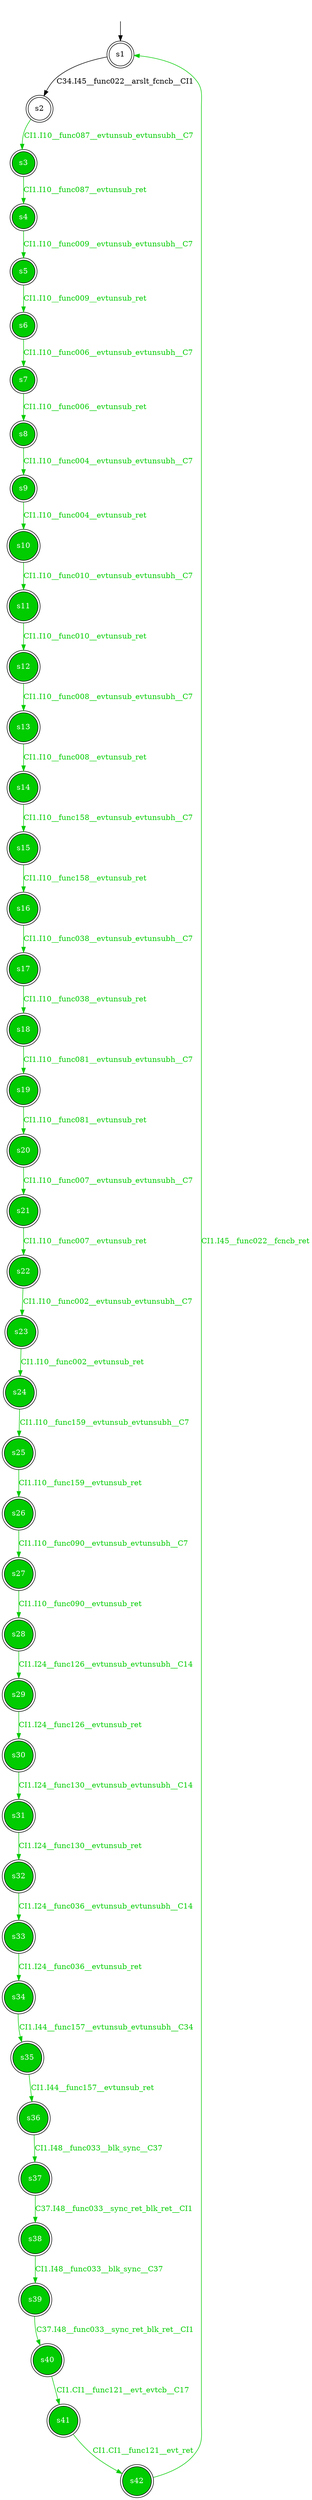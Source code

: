 digraph diffautomaton {
	1 [label=<s1> shape="doublecircle"];
	2 [label=<s2> shape="doublecircle"];
	3 [label=<s3> shape="doublecircle" fillcolor="#00cc00" fontcolor="#ffffff" style="filled"];
	4 [label=<s4> shape="doublecircle" fillcolor="#00cc00" fontcolor="#ffffff" style="filled"];
	5 [label=<s5> shape="doublecircle" fillcolor="#00cc00" fontcolor="#ffffff" style="filled"];
	6 [label=<s6> shape="doublecircle" fillcolor="#00cc00" fontcolor="#ffffff" style="filled"];
	7 [label=<s7> shape="doublecircle" fillcolor="#00cc00" fontcolor="#ffffff" style="filled"];
	8 [label=<s8> shape="doublecircle" fillcolor="#00cc00" fontcolor="#ffffff" style="filled"];
	9 [label=<s9> shape="doublecircle" fillcolor="#00cc00" fontcolor="#ffffff" style="filled"];
	10 [label=<s10> shape="doublecircle" fillcolor="#00cc00" fontcolor="#ffffff" style="filled"];
	11 [label=<s11> shape="doublecircle" fillcolor="#00cc00" fontcolor="#ffffff" style="filled"];
	12 [label=<s12> shape="doublecircle" fillcolor="#00cc00" fontcolor="#ffffff" style="filled"];
	13 [label=<s13> shape="doublecircle" fillcolor="#00cc00" fontcolor="#ffffff" style="filled"];
	14 [label=<s14> shape="doublecircle" fillcolor="#00cc00" fontcolor="#ffffff" style="filled"];
	15 [label=<s15> shape="doublecircle" fillcolor="#00cc00" fontcolor="#ffffff" style="filled"];
	16 [label=<s16> shape="doublecircle" fillcolor="#00cc00" fontcolor="#ffffff" style="filled"];
	17 [label=<s17> shape="doublecircle" fillcolor="#00cc00" fontcolor="#ffffff" style="filled"];
	18 [label=<s18> shape="doublecircle" fillcolor="#00cc00" fontcolor="#ffffff" style="filled"];
	19 [label=<s19> shape="doublecircle" fillcolor="#00cc00" fontcolor="#ffffff" style="filled"];
	20 [label=<s20> shape="doublecircle" fillcolor="#00cc00" fontcolor="#ffffff" style="filled"];
	21 [label=<s21> shape="doublecircle" fillcolor="#00cc00" fontcolor="#ffffff" style="filled"];
	22 [label=<s22> shape="doublecircle" fillcolor="#00cc00" fontcolor="#ffffff" style="filled"];
	23 [label=<s23> shape="doublecircle" fillcolor="#00cc00" fontcolor="#ffffff" style="filled"];
	24 [label=<s24> shape="doublecircle" fillcolor="#00cc00" fontcolor="#ffffff" style="filled"];
	25 [label=<s25> shape="doublecircle" fillcolor="#00cc00" fontcolor="#ffffff" style="filled"];
	26 [label=<s26> shape="doublecircle" fillcolor="#00cc00" fontcolor="#ffffff" style="filled"];
	27 [label=<s27> shape="doublecircle" fillcolor="#00cc00" fontcolor="#ffffff" style="filled"];
	28 [label=<s28> shape="doublecircle" fillcolor="#00cc00" fontcolor="#ffffff" style="filled"];
	29 [label=<s29> shape="doublecircle" fillcolor="#00cc00" fontcolor="#ffffff" style="filled"];
	30 [label=<s30> shape="doublecircle" fillcolor="#00cc00" fontcolor="#ffffff" style="filled"];
	31 [label=<s31> shape="doublecircle" fillcolor="#00cc00" fontcolor="#ffffff" style="filled"];
	32 [label=<s32> shape="doublecircle" fillcolor="#00cc00" fontcolor="#ffffff" style="filled"];
	33 [label=<s33> shape="doublecircle" fillcolor="#00cc00" fontcolor="#ffffff" style="filled"];
	34 [label=<s34> shape="doublecircle" fillcolor="#00cc00" fontcolor="#ffffff" style="filled"];
	35 [label=<s35> shape="doublecircle" fillcolor="#00cc00" fontcolor="#ffffff" style="filled"];
	36 [label=<s36> shape="doublecircle" fillcolor="#00cc00" fontcolor="#ffffff" style="filled"];
	37 [label=<s37> shape="doublecircle" fillcolor="#00cc00" fontcolor="#ffffff" style="filled"];
	38 [label=<s38> shape="doublecircle" fillcolor="#00cc00" fontcolor="#ffffff" style="filled"];
	39 [label=<s39> shape="doublecircle" fillcolor="#00cc00" fontcolor="#ffffff" style="filled"];
	40 [label=<s40> shape="doublecircle" fillcolor="#00cc00" fontcolor="#ffffff" style="filled"];
	41 [label=<s41> shape="doublecircle" fillcolor="#00cc00" fontcolor="#ffffff" style="filled"];
	42 [label=<s42> shape="doublecircle" fillcolor="#00cc00" fontcolor="#ffffff" style="filled"];
	__init1 [label=<> shape="none"];
	__init1 -> 1;
	1 -> 2 [label=<<font color="#000000">C34.I45__func022__arslt_fcncb__CI1</font>> id="1-0-2"];
	2 -> 3 [label=<<font color="#00cc00">CI1.I10__func087__evtunsub_evtunsubh__C7</font>> color="#00cc00" id="2-0-3"];
	3 -> 4 [label=<<font color="#00cc00">CI1.I10__func087__evtunsub_ret</font>> color="#00cc00" id="3-0-4"];
	4 -> 5 [label=<<font color="#00cc00">CI1.I10__func009__evtunsub_evtunsubh__C7</font>> color="#00cc00" id="4-0-5"];
	5 -> 6 [label=<<font color="#00cc00">CI1.I10__func009__evtunsub_ret</font>> color="#00cc00" id="5-0-6"];
	6 -> 7 [label=<<font color="#00cc00">CI1.I10__func006__evtunsub_evtunsubh__C7</font>> color="#00cc00" id="6-0-7"];
	7 -> 8 [label=<<font color="#00cc00">CI1.I10__func006__evtunsub_ret</font>> color="#00cc00" id="7-0-8"];
	8 -> 9 [label=<<font color="#00cc00">CI1.I10__func004__evtunsub_evtunsubh__C7</font>> color="#00cc00" id="8-0-9"];
	9 -> 10 [label=<<font color="#00cc00">CI1.I10__func004__evtunsub_ret</font>> color="#00cc00" id="9-0-10"];
	10 -> 11 [label=<<font color="#00cc00">CI1.I10__func010__evtunsub_evtunsubh__C7</font>> color="#00cc00" id="10-0-11"];
	11 -> 12 [label=<<font color="#00cc00">CI1.I10__func010__evtunsub_ret</font>> color="#00cc00" id="11-0-12"];
	12 -> 13 [label=<<font color="#00cc00">CI1.I10__func008__evtunsub_evtunsubh__C7</font>> color="#00cc00" id="12-0-13"];
	13 -> 14 [label=<<font color="#00cc00">CI1.I10__func008__evtunsub_ret</font>> color="#00cc00" id="13-0-14"];
	14 -> 15 [label=<<font color="#00cc00">CI1.I10__func158__evtunsub_evtunsubh__C7</font>> color="#00cc00" id="14-0-15"];
	15 -> 16 [label=<<font color="#00cc00">CI1.I10__func158__evtunsub_ret</font>> color="#00cc00" id="15-0-16"];
	16 -> 17 [label=<<font color="#00cc00">CI1.I10__func038__evtunsub_evtunsubh__C7</font>> color="#00cc00" id="16-0-17"];
	17 -> 18 [label=<<font color="#00cc00">CI1.I10__func038__evtunsub_ret</font>> color="#00cc00" id="17-0-18"];
	18 -> 19 [label=<<font color="#00cc00">CI1.I10__func081__evtunsub_evtunsubh__C7</font>> color="#00cc00" id="18-0-19"];
	19 -> 20 [label=<<font color="#00cc00">CI1.I10__func081__evtunsub_ret</font>> color="#00cc00" id="19-0-20"];
	20 -> 21 [label=<<font color="#00cc00">CI1.I10__func007__evtunsub_evtunsubh__C7</font>> color="#00cc00" id="20-0-21"];
	21 -> 22 [label=<<font color="#00cc00">CI1.I10__func007__evtunsub_ret</font>> color="#00cc00" id="21-0-22"];
	22 -> 23 [label=<<font color="#00cc00">CI1.I10__func002__evtunsub_evtunsubh__C7</font>> color="#00cc00" id="22-0-23"];
	23 -> 24 [label=<<font color="#00cc00">CI1.I10__func002__evtunsub_ret</font>> color="#00cc00" id="23-0-24"];
	24 -> 25 [label=<<font color="#00cc00">CI1.I10__func159__evtunsub_evtunsubh__C7</font>> color="#00cc00" id="24-0-25"];
	25 -> 26 [label=<<font color="#00cc00">CI1.I10__func159__evtunsub_ret</font>> color="#00cc00" id="25-0-26"];
	26 -> 27 [label=<<font color="#00cc00">CI1.I10__func090__evtunsub_evtunsubh__C7</font>> color="#00cc00" id="26-0-27"];
	27 -> 28 [label=<<font color="#00cc00">CI1.I10__func090__evtunsub_ret</font>> color="#00cc00" id="27-0-28"];
	28 -> 29 [label=<<font color="#00cc00">CI1.I24__func126__evtunsub_evtunsubh__C14</font>> color="#00cc00" id="28-0-29"];
	29 -> 30 [label=<<font color="#00cc00">CI1.I24__func126__evtunsub_ret</font>> color="#00cc00" id="29-0-30"];
	30 -> 31 [label=<<font color="#00cc00">CI1.I24__func130__evtunsub_evtunsubh__C14</font>> color="#00cc00" id="30-0-31"];
	31 -> 32 [label=<<font color="#00cc00">CI1.I24__func130__evtunsub_ret</font>> color="#00cc00" id="31-0-32"];
	32 -> 33 [label=<<font color="#00cc00">CI1.I24__func036__evtunsub_evtunsubh__C14</font>> color="#00cc00" id="32-0-33"];
	33 -> 34 [label=<<font color="#00cc00">CI1.I24__func036__evtunsub_ret</font>> color="#00cc00" id="33-0-34"];
	34 -> 35 [label=<<font color="#00cc00">CI1.I44__func157__evtunsub_evtunsubh__C34</font>> color="#00cc00" id="34-0-35"];
	35 -> 36 [label=<<font color="#00cc00">CI1.I44__func157__evtunsub_ret</font>> color="#00cc00" id="35-0-36"];
	36 -> 37 [label=<<font color="#00cc00">CI1.I48__func033__blk_sync__C37</font>> color="#00cc00" id="36-0-37"];
	37 -> 38 [label=<<font color="#00cc00">C37.I48__func033__sync_ret_blk_ret__CI1</font>> color="#00cc00" id="37-0-38"];
	38 -> 39 [label=<<font color="#00cc00">CI1.I48__func033__blk_sync__C37</font>> color="#00cc00" id="38-0-39"];
	39 -> 40 [label=<<font color="#00cc00">C37.I48__func033__sync_ret_blk_ret__CI1</font>> color="#00cc00" id="39-0-40"];
	40 -> 41 [label=<<font color="#00cc00">CI1.CI1__func121__evt_evtcb__C17</font>> color="#00cc00" id="40-0-41"];
	41 -> 42 [label=<<font color="#00cc00">CI1.CI1__func121__evt_ret</font>> color="#00cc00" id="41-0-42"];
	42 -> 1 [label=<<font color="#00cc00">CI1.I45__func022__fcncb_ret</font>> color="#00cc00" id="42-0-1"];
}
